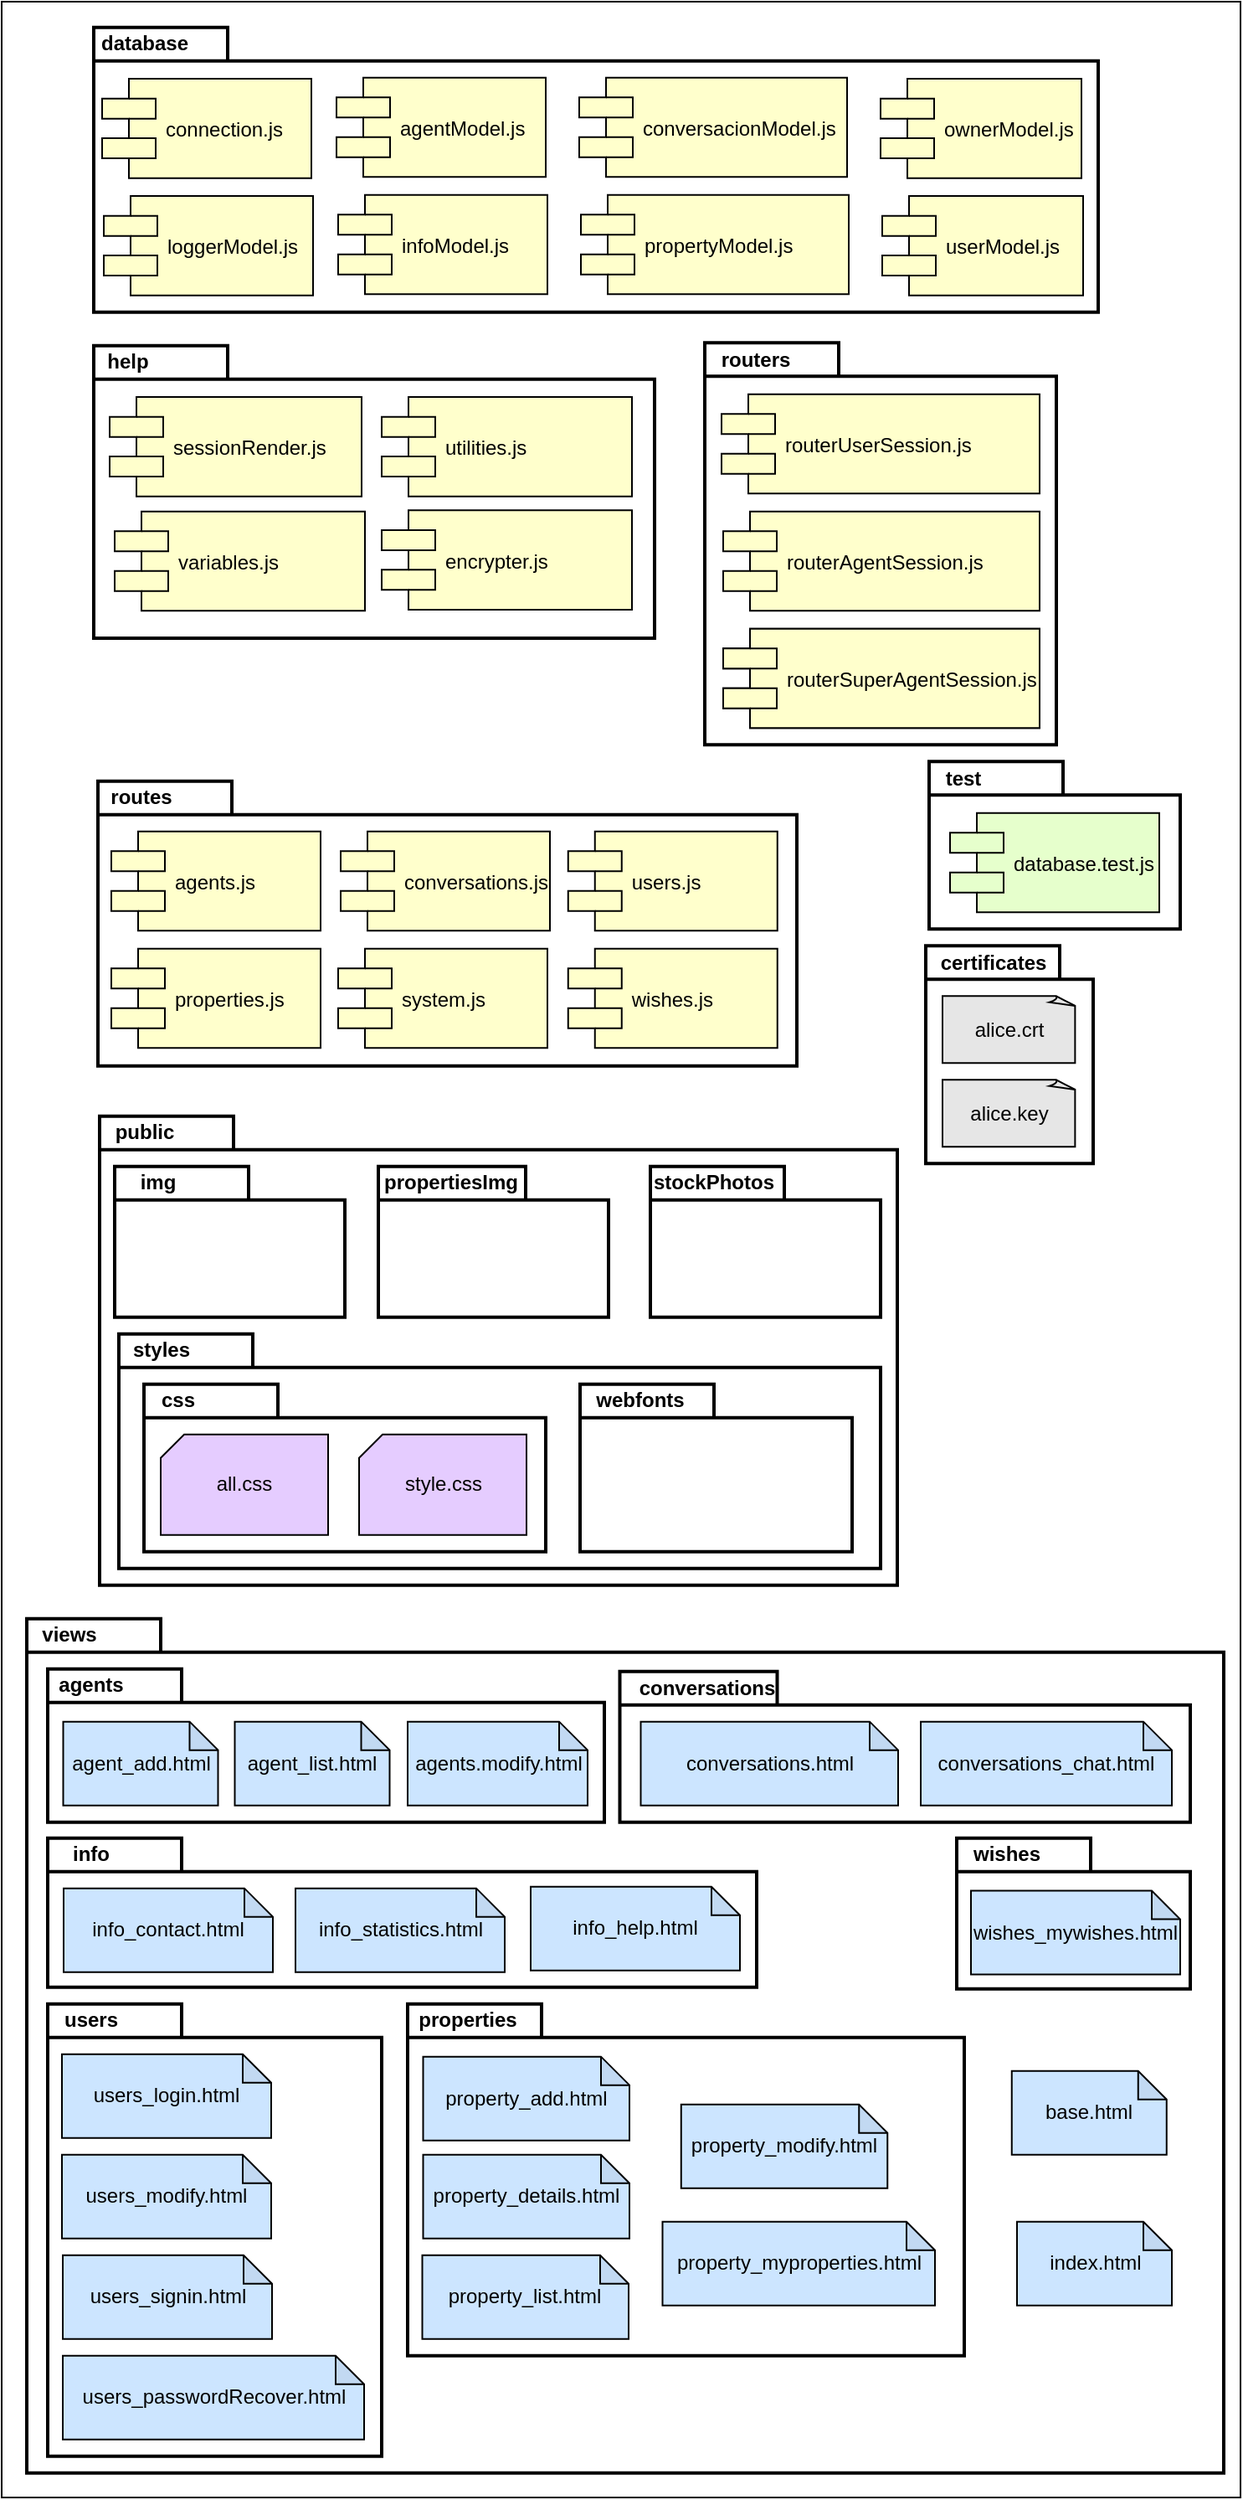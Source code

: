 <mxfile version="12.6.5" type="device"><diagram id="8vS-otkjbVTu5DJmHWIE" name="Page-1"><mxGraphModel dx="3574" dy="1347" grid="1" gridSize="10" guides="1" tooltips="1" connect="1" arrows="1" fold="1" page="1" pageScale="1" pageWidth="827" pageHeight="1169" math="0" shadow="0"><root><mxCell id="0"/><mxCell id="1" parent="0"/><mxCell id="eWs8pQmM1ucNCAGVkds8-132" value="" style="rounded=0;whiteSpace=wrap;html=1;" parent="1" vertex="1"><mxGeometry x="-720" y="130" width="740" height="1490" as="geometry"/></mxCell><mxCell id="eWs8pQmM1ucNCAGVkds8-1" value="" style="shape=folder;tabWidth=80;tabHeight=20;tabPosition=left;strokeWidth=2;html=1;whiteSpace=wrap;align=center;" parent="1" vertex="1"><mxGeometry x="-665" y="145.35" width="600" height="170" as="geometry"/></mxCell><mxCell id="eWs8pQmM1ucNCAGVkds8-2" value="&lt;b&gt;database&lt;/b&gt;" style="text;html=1;align=center;verticalAlign=middle;resizable=0;points=[];autosize=1;" parent="1" vertex="1"><mxGeometry x="-670" y="145.35" width="70" height="20" as="geometry"/></mxCell><mxCell id="eWs8pQmM1ucNCAGVkds8-3" value="" style="shape=folder;tabWidth=80;tabHeight=20;tabPosition=left;strokeWidth=2;html=1;whiteSpace=wrap;align=center;" parent="1" vertex="1"><mxGeometry x="-665" y="335.35" width="335" height="174.65" as="geometry"/></mxCell><mxCell id="eWs8pQmM1ucNCAGVkds8-4" value="&lt;b&gt;help&lt;/b&gt;" style="text;html=1;align=center;verticalAlign=middle;resizable=0;points=[];autosize=1;" parent="1" vertex="1"><mxGeometry x="-665" y="335.35" width="40" height="20" as="geometry"/></mxCell><mxCell id="eWs8pQmM1ucNCAGVkds8-5" value="" style="shape=folder;tabWidth=80;tabHeight=20;tabPosition=left;strokeWidth=2;html=1;whiteSpace=wrap;align=center;" parent="1" vertex="1"><mxGeometry x="-300" y="333.65" width="210" height="240" as="geometry"/></mxCell><mxCell id="eWs8pQmM1ucNCAGVkds8-6" value="&lt;b&gt;routers&lt;/b&gt;" style="text;html=1;align=center;verticalAlign=middle;resizable=0;points=[];autosize=1;" parent="1" vertex="1"><mxGeometry x="-300" y="333.65" width="60" height="20" as="geometry"/></mxCell><mxCell id="eWs8pQmM1ucNCAGVkds8-7" value="" style="shape=folder;tabWidth=80;tabHeight=20;tabPosition=left;strokeWidth=2;html=1;whiteSpace=wrap;align=center;" parent="1" vertex="1"><mxGeometry x="-662.5" y="595.35" width="417.5" height="170" as="geometry"/></mxCell><mxCell id="eWs8pQmM1ucNCAGVkds8-8" value="&lt;b&gt;routes&lt;/b&gt;" style="text;html=1;align=center;verticalAlign=middle;resizable=0;points=[];autosize=1;" parent="1" vertex="1"><mxGeometry x="-662.5" y="595.35" width="50" height="20" as="geometry"/></mxCell><mxCell id="eWs8pQmM1ucNCAGVkds8-9" value="" style="shape=folder;tabWidth=80;tabHeight=20;tabPosition=left;strokeWidth=2;html=1;whiteSpace=wrap;align=center;" parent="1" vertex="1"><mxGeometry x="-166" y="583.68" width="150" height="100" as="geometry"/></mxCell><mxCell id="eWs8pQmM1ucNCAGVkds8-10" value="&lt;b&gt;test&lt;/b&gt;" style="text;html=1;align=center;verticalAlign=middle;resizable=0;points=[];autosize=1;" parent="1" vertex="1"><mxGeometry x="-166" y="583.68" width="40" height="20" as="geometry"/></mxCell><mxCell id="eWs8pQmM1ucNCAGVkds8-11" value="" style="shape=folder;tabWidth=80;tabHeight=20;tabPosition=left;strokeWidth=2;html=1;whiteSpace=wrap;align=center;" parent="1" vertex="1"><mxGeometry x="-168" y="693.68" width="100" height="130" as="geometry"/></mxCell><mxCell id="eWs8pQmM1ucNCAGVkds8-12" value="&lt;b&gt;certificates&lt;/b&gt;" style="text;html=1;align=center;verticalAlign=middle;resizable=0;points=[];autosize=1;" parent="1" vertex="1"><mxGeometry x="-168" y="693.68" width="80" height="20" as="geometry"/></mxCell><mxCell id="eWs8pQmM1ucNCAGVkds8-13" value="alice.crt" style="whiteSpace=wrap;html=1;shape=mxgraph.basic.document;fillColor=#E6E6E6;" parent="1" vertex="1"><mxGeometry x="-158" y="723.68" width="80" height="40" as="geometry"/></mxCell><mxCell id="eWs8pQmM1ucNCAGVkds8-14" value="alice.key" style="whiteSpace=wrap;html=1;shape=mxgraph.basic.document;fillColor=#E6E6E6;" parent="1" vertex="1"><mxGeometry x="-158" y="773.68" width="80" height="40" as="geometry"/></mxCell><mxCell id="eWs8pQmM1ucNCAGVkds8-15" style="edgeStyle=orthogonalEdgeStyle;rounded=0;orthogonalLoop=1;jettySize=auto;html=1;exitX=0.5;exitY=1;exitDx=0;exitDy=0;exitPerimeter=0;" parent="1" source="eWs8pQmM1ucNCAGVkds8-11" target="eWs8pQmM1ucNCAGVkds8-11" edge="1"><mxGeometry relative="1" as="geometry"/></mxCell><mxCell id="eWs8pQmM1ucNCAGVkds8-16" value="" style="shape=folder;tabWidth=80;tabHeight=20;tabPosition=left;strokeWidth=2;html=1;whiteSpace=wrap;align=center;" parent="1" vertex="1"><mxGeometry x="-661.5" y="795.35" width="476.5" height="280" as="geometry"/></mxCell><mxCell id="eWs8pQmM1ucNCAGVkds8-17" value="&lt;b&gt;public&lt;/b&gt;" style="text;html=1;align=center;verticalAlign=middle;resizable=0;points=[];autosize=1;" parent="1" vertex="1"><mxGeometry x="-660" y="795.35" width="50" height="20" as="geometry"/></mxCell><mxCell id="eWs8pQmM1ucNCAGVkds8-18" value="" style="shape=folder;tabWidth=80;tabHeight=20;tabPosition=left;strokeWidth=2;html=1;whiteSpace=wrap;align=center;" parent="1" vertex="1"><mxGeometry x="-652.5" y="825.35" width="137.5" height="90" as="geometry"/></mxCell><mxCell id="eWs8pQmM1ucNCAGVkds8-19" value="" style="shape=folder;tabWidth=88;tabHeight=20;tabPosition=left;strokeWidth=2;html=1;whiteSpace=wrap;align=center;" parent="1" vertex="1"><mxGeometry x="-495" y="825.35" width="137.5" height="90" as="geometry"/></mxCell><mxCell id="eWs8pQmM1ucNCAGVkds8-20" value="" style="shape=folder;tabWidth=80;tabHeight=20;tabPosition=left;strokeWidth=2;html=1;whiteSpace=wrap;align=center;" parent="1" vertex="1"><mxGeometry x="-332.5" y="825.35" width="137.5" height="90" as="geometry"/></mxCell><mxCell id="eWs8pQmM1ucNCAGVkds8-21" value="" style="shape=folder;tabWidth=80;tabHeight=20;tabPosition=left;strokeWidth=2;html=1;whiteSpace=wrap;align=center;" parent="1" vertex="1"><mxGeometry x="-650" y="925.35" width="455" height="140" as="geometry"/></mxCell><mxCell id="eWs8pQmM1ucNCAGVkds8-22" value="&lt;b&gt;img&lt;/b&gt;" style="text;html=1;align=center;verticalAlign=middle;resizable=0;points=[];autosize=1;" parent="1" vertex="1"><mxGeometry x="-647.5" y="825.35" width="40" height="20" as="geometry"/></mxCell><mxCell id="eWs8pQmM1ucNCAGVkds8-23" value="&lt;b&gt;propertiesImg&lt;/b&gt;" style="text;html=1;align=center;verticalAlign=middle;resizable=0;points=[];autosize=1;" parent="1" vertex="1"><mxGeometry x="-502.5" y="825.35" width="100" height="20" as="geometry"/></mxCell><mxCell id="eWs8pQmM1ucNCAGVkds8-24" value="&lt;b&gt;stockPhotos&lt;/b&gt;" style="text;html=1;align=center;verticalAlign=middle;resizable=0;points=[];autosize=1;" parent="1" vertex="1"><mxGeometry x="-340" y="825.35" width="90" height="20" as="geometry"/></mxCell><mxCell id="eWs8pQmM1ucNCAGVkds8-25" value="&lt;b&gt;styles&lt;/b&gt;" style="text;html=1;align=center;verticalAlign=middle;resizable=0;points=[];autosize=1;" parent="1" vertex="1"><mxGeometry x="-650" y="925.35" width="50" height="20" as="geometry"/></mxCell><mxCell id="eWs8pQmM1ucNCAGVkds8-26" value="" style="shape=folder;tabWidth=80;tabHeight=20;tabPosition=left;strokeWidth=2;html=1;whiteSpace=wrap;align=center;" parent="1" vertex="1"><mxGeometry x="-635" y="955.35" width="240" height="100" as="geometry"/></mxCell><mxCell id="eWs8pQmM1ucNCAGVkds8-27" value="" style="shape=folder;tabWidth=80;tabHeight=20;tabPosition=left;strokeWidth=2;html=1;whiteSpace=wrap;align=center;" parent="1" vertex="1"><mxGeometry x="-374.5" y="955.35" width="162.5" height="100" as="geometry"/></mxCell><mxCell id="eWs8pQmM1ucNCAGVkds8-28" value="&lt;b&gt;css&lt;/b&gt;" style="text;html=1;align=center;verticalAlign=middle;resizable=0;points=[];autosize=1;" parent="1" vertex="1"><mxGeometry x="-635" y="955.35" width="40" height="20" as="geometry"/></mxCell><mxCell id="eWs8pQmM1ucNCAGVkds8-29" value="&lt;b&gt;webfonts&lt;/b&gt;" style="text;html=1;align=center;verticalAlign=middle;resizable=0;points=[];autosize=1;" parent="1" vertex="1"><mxGeometry x="-374.5" y="955.35" width="70" height="20" as="geometry"/></mxCell><mxCell id="eWs8pQmM1ucNCAGVkds8-30" value="" style="shape=folder;tabWidth=80;tabHeight=20;tabPosition=left;strokeWidth=2;html=1;whiteSpace=wrap;align=center;" parent="1" vertex="1"><mxGeometry x="-705" y="1095.35" width="715" height="510" as="geometry"/></mxCell><mxCell id="eWs8pQmM1ucNCAGVkds8-31" value="&lt;b&gt;views&lt;/b&gt;" style="text;html=1;align=center;verticalAlign=middle;resizable=0;points=[];autosize=1;" parent="1" vertex="1"><mxGeometry x="-705" y="1095.35" width="50" height="20" as="geometry"/></mxCell><mxCell id="eWs8pQmM1ucNCAGVkds8-32" value="connection.js" style="shape=component;align=left;spacingLeft=36;fillColor=#FFFFCC;" parent="1" vertex="1"><mxGeometry x="-660" y="176.04" width="125" height="59.31" as="geometry"/></mxCell><mxCell id="eWs8pQmM1ucNCAGVkds8-33" value="agentModel.js" style="shape=component;align=left;spacingLeft=36;fillColor=#FFFFCC;" parent="1" vertex="1"><mxGeometry x="-520" y="175.35" width="125" height="59.31" as="geometry"/></mxCell><mxCell id="eWs8pQmM1ucNCAGVkds8-34" value="conversacionModel.js" style="shape=component;align=left;spacingLeft=36;fillColor=#FFFFCC;" parent="1" vertex="1"><mxGeometry x="-375" y="175.35" width="160" height="59.31" as="geometry"/></mxCell><mxCell id="eWs8pQmM1ucNCAGVkds8-35" value="ownerModel.js" style="shape=component;align=left;spacingLeft=36;fillColor=#FFFFCC;" parent="1" vertex="1"><mxGeometry x="-195" y="176.04" width="120" height="59.31" as="geometry"/></mxCell><mxCell id="eWs8pQmM1ucNCAGVkds8-36" value="loggerModel.js" style="shape=component;align=left;spacingLeft=36;fillColor=#FFFFCC;" parent="1" vertex="1"><mxGeometry x="-659" y="246.04" width="125" height="59.31" as="geometry"/></mxCell><mxCell id="eWs8pQmM1ucNCAGVkds8-37" value="infoModel.js" style="shape=component;align=left;spacingLeft=36;fillColor=#FFFFCC;" parent="1" vertex="1"><mxGeometry x="-519" y="245.35" width="125" height="59.31" as="geometry"/></mxCell><mxCell id="eWs8pQmM1ucNCAGVkds8-38" value="propertyModel.js" style="shape=component;align=left;spacingLeft=36;fillColor=#FFFFCC;" parent="1" vertex="1"><mxGeometry x="-374" y="245.35" width="160" height="59.31" as="geometry"/></mxCell><mxCell id="eWs8pQmM1ucNCAGVkds8-39" value="userModel.js" style="shape=component;align=left;spacingLeft=36;fillColor=#FFFFCC;" parent="1" vertex="1"><mxGeometry x="-194" y="246.04" width="120" height="59.31" as="geometry"/></mxCell><mxCell id="eWs8pQmM1ucNCAGVkds8-40" value="sessionRender.js" style="shape=component;align=left;spacingLeft=36;fillColor=#FFFFCC;" parent="1" vertex="1"><mxGeometry x="-655.5" y="366.04" width="150.5" height="59.31" as="geometry"/></mxCell><mxCell id="eWs8pQmM1ucNCAGVkds8-41" value="utilities.js" style="shape=component;align=left;spacingLeft=36;fillColor=#FFFFCC;" parent="1" vertex="1"><mxGeometry x="-493" y="366.04" width="149.5" height="59.31" as="geometry"/></mxCell><mxCell id="eWs8pQmM1ucNCAGVkds8-42" value="variables.js" style="shape=component;align=left;spacingLeft=36;fillColor=#FFFFCC;" parent="1" vertex="1"><mxGeometry x="-652.5" y="434.34" width="149.5" height="59.31" as="geometry"/></mxCell><mxCell id="eWs8pQmM1ucNCAGVkds8-43" value="routerUserSession.js" style="shape=component;align=left;spacingLeft=36;fillColor=#FFFFCC;" parent="1" vertex="1"><mxGeometry x="-290" y="364.34" width="190" height="59.31" as="geometry"/></mxCell><mxCell id="eWs8pQmM1ucNCAGVkds8-44" value="routerAgentSession.js" style="shape=component;align=left;spacingLeft=36;fillColor=#FFFFCC;" parent="1" vertex="1"><mxGeometry x="-289" y="434.34" width="189" height="59.31" as="geometry"/></mxCell><mxCell id="eWs8pQmM1ucNCAGVkds8-45" value="routerSuperAgentSession.js" style="shape=component;align=left;spacingLeft=36;" parent="1" vertex="1"><mxGeometry x="-289" y="504.34" width="189" height="59.31" as="geometry"/></mxCell><mxCell id="eWs8pQmM1ucNCAGVkds8-46" value="database.test.js" style="shape=component;align=left;spacingLeft=36;fillColor=#E6FFCC;" parent="1" vertex="1"><mxGeometry x="-153.5" y="614.37" width="125" height="59.31" as="geometry"/></mxCell><mxCell id="eWs8pQmM1ucNCAGVkds8-47" value="agents.js" style="shape=component;align=left;spacingLeft=36;fillColor=#FFFFCC;" parent="1" vertex="1"><mxGeometry x="-654.5" y="625.35" width="125" height="59.31" as="geometry"/></mxCell><mxCell id="eWs8pQmM1ucNCAGVkds8-48" value="conversations.js" style="shape=component;align=left;spacingLeft=36;fillColor=#FFFFCC;" parent="1" vertex="1"><mxGeometry x="-517.5" y="625.35" width="125" height="59.31" as="geometry"/></mxCell><mxCell id="eWs8pQmM1ucNCAGVkds8-49" value="users.js" style="shape=component;align=left;spacingLeft=36;fillColor=#FFFFCC;" parent="1" vertex="1"><mxGeometry x="-381.62" y="625.35" width="125" height="59.31" as="geometry"/></mxCell><mxCell id="eWs8pQmM1ucNCAGVkds8-50" value="properties.js" style="shape=component;align=left;spacingLeft=36;fillColor=#FFFFCC;" parent="1" vertex="1"><mxGeometry x="-654.5" y="695.35" width="125" height="59.31" as="geometry"/></mxCell><mxCell id="eWs8pQmM1ucNCAGVkds8-51" value="system.js" style="shape=component;align=left;spacingLeft=36;fillColor=#FFFFCC;" parent="1" vertex="1"><mxGeometry x="-519" y="695.35" width="125" height="59.31" as="geometry"/></mxCell><mxCell id="eWs8pQmM1ucNCAGVkds8-52" value="wishes.js" style="shape=component;align=left;spacingLeft=36;fillColor=#FFFFCC;" parent="1" vertex="1"><mxGeometry x="-381.62" y="695.35" width="125" height="59.31" as="geometry"/></mxCell><mxCell id="eWs8pQmM1ucNCAGVkds8-53" value="&lt;span style=&quot;white-space: normal&quot;&gt;&lt;font style=&quot;font-size: 12px&quot;&gt;all.css&lt;/font&gt;&lt;/span&gt;" style="shape=card;whiteSpace=wrap;html=1;size=14;fillColor=#E5CCFF;" parent="1" vertex="1"><mxGeometry x="-625" y="985.35" width="100" height="60" as="geometry"/></mxCell><mxCell id="eWs8pQmM1ucNCAGVkds8-54" value="&lt;span style=&quot;white-space: normal&quot;&gt;&lt;font style=&quot;font-size: 12px&quot;&gt;style.css&lt;/font&gt;&lt;/span&gt;" style="shape=card;whiteSpace=wrap;html=1;size=14;fillColor=#E5CCFF;" parent="1" vertex="1"><mxGeometry x="-506.5" y="985.35" width="100" height="60" as="geometry"/></mxCell><mxCell id="eWs8pQmM1ucNCAGVkds8-55" value="base.html" style="shape=note;whiteSpace=wrap;html=1;backgroundOutline=1;darkOpacity=0.05;size=17;fillColor=#CCE5FF;" parent="1" vertex="1"><mxGeometry x="-116.62" y="1365.35" width="92.5" height="50" as="geometry"/></mxCell><mxCell id="eWs8pQmM1ucNCAGVkds8-56" value="index.html" style="shape=note;whiteSpace=wrap;html=1;backgroundOutline=1;darkOpacity=0.05;size=17;fillColor=#CCE5FF;" parent="1" vertex="1"><mxGeometry x="-113.5" y="1455.35" width="92.5" height="50" as="geometry"/></mxCell><mxCell id="eWs8pQmM1ucNCAGVkds8-57" value="" style="shape=folder;tabWidth=80;tabHeight=20;tabPosition=left;strokeWidth=2;html=1;whiteSpace=wrap;align=center;" parent="1" vertex="1"><mxGeometry x="-692.5" y="1125.35" width="332.5" height="91.48" as="geometry"/></mxCell><mxCell id="eWs8pQmM1ucNCAGVkds8-58" value="&lt;b&gt;agents&lt;/b&gt;" style="text;html=1;align=center;verticalAlign=middle;resizable=0;points=[];autosize=1;" parent="1" vertex="1"><mxGeometry x="-692.5" y="1125.35" width="50" height="20" as="geometry"/></mxCell><mxCell id="eWs8pQmM1ucNCAGVkds8-59" value="" style="shape=folder;tabWidth=94;tabHeight=20;tabPosition=left;strokeWidth=2;html=1;whiteSpace=wrap;align=center;" parent="1" vertex="1"><mxGeometry x="-350.75" y="1126.83" width="340.75" height="90" as="geometry"/></mxCell><mxCell id="eWs8pQmM1ucNCAGVkds8-60" value="agent_add.html" style="shape=note;whiteSpace=wrap;html=1;backgroundOutline=1;darkOpacity=0.05;size=17;fillColor=#CCE5FF;" parent="1" vertex="1"><mxGeometry x="-683.25" y="1156.83" width="92.5" height="50" as="geometry"/></mxCell><mxCell id="eWs8pQmM1ucNCAGVkds8-61" value="agent_list.html" style="shape=note;whiteSpace=wrap;html=1;backgroundOutline=1;darkOpacity=0.05;size=17;fillColor=#CCE5FF;" parent="1" vertex="1"><mxGeometry x="-580.75" y="1156.83" width="92.5" height="50" as="geometry"/></mxCell><mxCell id="eWs8pQmM1ucNCAGVkds8-62" value="agents.modify.html" style="shape=note;whiteSpace=wrap;html=1;backgroundOutline=1;darkOpacity=0.05;size=17;fillColor=#CCE5FF;" parent="1" vertex="1"><mxGeometry x="-477.5" y="1156.83" width="107.5" height="50" as="geometry"/></mxCell><mxCell id="eWs8pQmM1ucNCAGVkds8-63" value="conversations.html" style="shape=note;whiteSpace=wrap;html=1;backgroundOutline=1;darkOpacity=0.05;size=17;fillColor=#CCE5FF;" parent="1" vertex="1"><mxGeometry x="-338.25" y="1156.83" width="153.75" height="50" as="geometry"/></mxCell><mxCell id="eWs8pQmM1ucNCAGVkds8-64" value="conversations_chat.html" style="shape=note;whiteSpace=wrap;html=1;backgroundOutline=1;darkOpacity=0.05;size=17;fillColor=#CCE5FF;" parent="1" vertex="1"><mxGeometry x="-171" y="1156.83" width="150" height="50" as="geometry"/></mxCell><mxCell id="eWs8pQmM1ucNCAGVkds8-65" value="&lt;b&gt;conversations&lt;/b&gt;" style="text;html=1;align=center;verticalAlign=middle;resizable=0;points=[];autosize=1;" parent="1" vertex="1"><mxGeometry x="-349.5" y="1126.83" width="100" height="20" as="geometry"/></mxCell><mxCell id="eWs8pQmM1ucNCAGVkds8-66" value="" style="shape=folder;tabWidth=80;tabHeight=20;tabPosition=left;strokeWidth=2;html=1;whiteSpace=wrap;align=center;" parent="1" vertex="1"><mxGeometry x="-692.5" y="1226.33" width="423.5" height="89.02" as="geometry"/></mxCell><mxCell id="eWs8pQmM1ucNCAGVkds8-67" value="&lt;b&gt;info&lt;/b&gt;" style="text;html=1;align=center;verticalAlign=middle;resizable=0;points=[];autosize=1;" parent="1" vertex="1"><mxGeometry x="-687.5" y="1226.33" width="40" height="20" as="geometry"/></mxCell><mxCell id="eWs8pQmM1ucNCAGVkds8-68" value="info_contact.html" style="shape=note;whiteSpace=wrap;html=1;backgroundOutline=1;darkOpacity=0.05;size=17;fillColor=#CCE5FF;" parent="1" vertex="1"><mxGeometry x="-683" y="1256.33" width="125" height="50" as="geometry"/></mxCell><mxCell id="eWs8pQmM1ucNCAGVkds8-69" value="info_statistics.html" style="shape=note;whiteSpace=wrap;html=1;backgroundOutline=1;darkOpacity=0.05;size=17;fillColor=#CCE5FF;" parent="1" vertex="1"><mxGeometry x="-544.5" y="1256.33" width="125" height="50" as="geometry"/></mxCell><mxCell id="eWs8pQmM1ucNCAGVkds8-70" value="" style="shape=folder;tabWidth=80;tabHeight=20;tabPosition=left;strokeWidth=2;html=1;whiteSpace=wrap;align=center;" parent="1" vertex="1"><mxGeometry x="-477.5" y="1325.35" width="332.5" height="210" as="geometry"/></mxCell><mxCell id="eWs8pQmM1ucNCAGVkds8-71" value="&lt;b&gt;properties&lt;/b&gt;" style="text;html=1;align=center;verticalAlign=middle;resizable=0;points=[];autosize=1;" parent="1" vertex="1"><mxGeometry x="-477.5" y="1325.35" width="70" height="20" as="geometry"/></mxCell><mxCell id="eWs8pQmM1ucNCAGVkds8-72" value="property_add.html" style="shape=note;whiteSpace=wrap;html=1;backgroundOutline=1;darkOpacity=0.05;size=17;fillColor=#CCE5FF;" parent="1" vertex="1"><mxGeometry x="-468.25" y="1356.83" width="123.25" height="50" as="geometry"/></mxCell><mxCell id="eWs8pQmM1ucNCAGVkds8-73" value="property_details.html" style="shape=note;whiteSpace=wrap;html=1;backgroundOutline=1;darkOpacity=0.05;size=17;fillColor=#CCE5FF;" parent="1" vertex="1"><mxGeometry x="-468.25" y="1415.35" width="123.25" height="50" as="geometry"/></mxCell><mxCell id="eWs8pQmM1ucNCAGVkds8-74" value="property_list.html" style="shape=note;whiteSpace=wrap;html=1;backgroundOutline=1;darkOpacity=0.05;size=17;fillColor=#CCE5FF;" parent="1" vertex="1"><mxGeometry x="-468.75" y="1475.35" width="123.25" height="50" as="geometry"/></mxCell><mxCell id="eWs8pQmM1ucNCAGVkds8-75" value="property_modify.html" style="shape=note;whiteSpace=wrap;html=1;backgroundOutline=1;darkOpacity=0.05;size=17;fillColor=#CCE5FF;" parent="1" vertex="1"><mxGeometry x="-314.12" y="1385.35" width="123.25" height="50" as="geometry"/></mxCell><mxCell id="eWs8pQmM1ucNCAGVkds8-76" value="property_myproperties.html" style="shape=note;whiteSpace=wrap;html=1;backgroundOutline=1;darkOpacity=0.05;size=17;fillColor=#CCE5FF;" parent="1" vertex="1"><mxGeometry x="-325.25" y="1455.35" width="162.75" height="50" as="geometry"/></mxCell><mxCell id="eWs8pQmM1ucNCAGVkds8-77" value="" style="shape=folder;tabWidth=80;tabHeight=20;tabPosition=left;strokeWidth=2;html=1;whiteSpace=wrap;align=center;" parent="1" vertex="1"><mxGeometry x="-692.5" y="1325.35" width="199.5" height="270" as="geometry"/></mxCell><mxCell id="eWs8pQmM1ucNCAGVkds8-78" value="&lt;b&gt;users&lt;/b&gt;" style="text;html=1;align=center;verticalAlign=middle;resizable=0;points=[];autosize=1;" parent="1" vertex="1"><mxGeometry x="-692.5" y="1325.35" width="50" height="20" as="geometry"/></mxCell><mxCell id="eWs8pQmM1ucNCAGVkds8-79" value="users_login.html" style="shape=note;whiteSpace=wrap;html=1;backgroundOutline=1;darkOpacity=0.05;size=17;fillColor=#CCE5FF;" parent="1" vertex="1"><mxGeometry x="-684" y="1355.35" width="125" height="50" as="geometry"/></mxCell><mxCell id="eWs8pQmM1ucNCAGVkds8-80" value="users_modify.html" style="shape=note;whiteSpace=wrap;html=1;backgroundOutline=1;darkOpacity=0.05;size=17;fillColor=#CCE5FF;" parent="1" vertex="1"><mxGeometry x="-684" y="1415.35" width="125" height="50" as="geometry"/></mxCell><mxCell id="eWs8pQmM1ucNCAGVkds8-81" value="users_passwordRecover.html" style="shape=note;whiteSpace=wrap;html=1;backgroundOutline=1;darkOpacity=0.05;size=17;fillColor=#CCE5FF;" parent="1" vertex="1"><mxGeometry x="-683.5" y="1535.35" width="180" height="50" as="geometry"/></mxCell><mxCell id="eWs8pQmM1ucNCAGVkds8-82" value="users_signin.html" style="shape=note;whiteSpace=wrap;html=1;backgroundOutline=1;darkOpacity=0.05;size=17;fillColor=#CCE5FF;" parent="1" vertex="1"><mxGeometry x="-683.5" y="1475.35" width="125" height="50" as="geometry"/></mxCell><mxCell id="eWs8pQmM1ucNCAGVkds8-83" value="" style="shape=folder;tabWidth=80;tabHeight=20;tabPosition=left;strokeWidth=2;html=1;whiteSpace=wrap;align=center;" parent="1" vertex="1"><mxGeometry x="-149.5" y="1226.33" width="139.5" height="90" as="geometry"/></mxCell><mxCell id="eWs8pQmM1ucNCAGVkds8-84" value="&lt;b&gt;wishes&lt;/b&gt;" style="text;html=1;align=center;verticalAlign=middle;resizable=0;points=[];autosize=1;" parent="1" vertex="1"><mxGeometry x="-150" y="1226.33" width="60" height="20" as="geometry"/></mxCell><mxCell id="eWs8pQmM1ucNCAGVkds8-85" value="wishes_mywishes.html" style="shape=note;whiteSpace=wrap;html=1;backgroundOutline=1;darkOpacity=0.05;size=17;fillColor=#CCE5FF;" parent="1" vertex="1"><mxGeometry x="-141" y="1257.81" width="125" height="50" as="geometry"/></mxCell><mxCell id="eWs8pQmM1ucNCAGVkds8-86" value="routerSuperAgentSession.js" style="shape=component;align=left;spacingLeft=36;fillColor=#FFFFCC;" parent="1" vertex="1"><mxGeometry x="-289" y="504.34" width="189" height="59.31" as="geometry"/></mxCell><mxCell id="eWs8pQmM1ucNCAGVkds8-134" value="info_help.html" style="shape=note;whiteSpace=wrap;html=1;backgroundOutline=1;darkOpacity=0.05;size=17;fillColor=#CCE5FF;" parent="1" vertex="1"><mxGeometry x="-404" y="1255.35" width="125" height="50" as="geometry"/></mxCell><mxCell id="PcBGe5YGtJz_--XdJcy8-1" value="encrypter.js" style="shape=component;align=left;spacingLeft=36;fillColor=#FFFFCC;" parent="1" vertex="1"><mxGeometry x="-493" y="433.65" width="149.5" height="59.31" as="geometry"/></mxCell></root></mxGraphModel></diagram></mxfile>